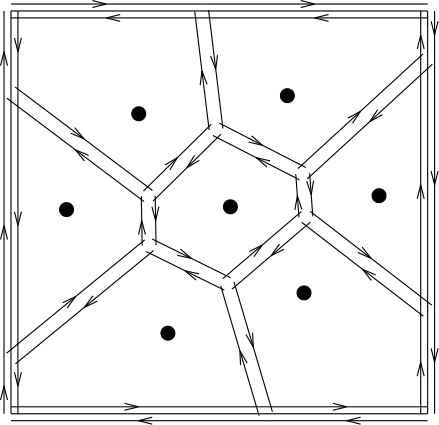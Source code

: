 <?xml version="1.0"?>
<!DOCTYPE ipe SYSTEM "ipe.dtd">
<ipe version="70218" creator="Ipe 7.2.24">
<info created="D:20220614103446" modified="D:20220614130120"/>
<ipestyle name="basic">
<symbol name="arrow/arc(spx)">
<path stroke="sym-stroke" fill="sym-stroke" pen="sym-pen">
0 0 m
-1 0.333 l
-1 -0.333 l
h
</path>
</symbol>
<symbol name="arrow/farc(spx)">
<path stroke="sym-stroke" fill="white" pen="sym-pen">
0 0 m
-1 0.333 l
-1 -0.333 l
h
</path>
</symbol>
<symbol name="arrow/ptarc(spx)">
<path stroke="sym-stroke" fill="sym-stroke" pen="sym-pen">
0 0 m
-1 0.333 l
-0.8 0 l
-1 -0.333 l
h
</path>
</symbol>
<symbol name="arrow/fptarc(spx)">
<path stroke="sym-stroke" fill="white" pen="sym-pen">
0 0 m
-1 0.333 l
-0.8 0 l
-1 -0.333 l
h
</path>
</symbol>
<symbol name="mark/circle(sx)" transformations="translations">
<path fill="sym-stroke">
0.6 0 0 0.6 0 0 e
0.4 0 0 0.4 0 0 e
</path>
</symbol>
<symbol name="mark/disk(sx)" transformations="translations">
<path fill="sym-stroke">
0.6 0 0 0.6 0 0 e
</path>
</symbol>
<symbol name="mark/fdisk(sfx)" transformations="translations">
<group>
<path fill="sym-fill">
0.5 0 0 0.5 0 0 e
</path>
<path fill="sym-stroke" fillrule="eofill">
0.6 0 0 0.6 0 0 e
0.4 0 0 0.4 0 0 e
</path>
</group>
</symbol>
<symbol name="mark/box(sx)" transformations="translations">
<path fill="sym-stroke" fillrule="eofill">
-0.6 -0.6 m
0.6 -0.6 l
0.6 0.6 l
-0.6 0.6 l
h
-0.4 -0.4 m
0.4 -0.4 l
0.4 0.4 l
-0.4 0.4 l
h
</path>
</symbol>
<symbol name="mark/square(sx)" transformations="translations">
<path fill="sym-stroke">
-0.6 -0.6 m
0.6 -0.6 l
0.6 0.6 l
-0.6 0.6 l
h
</path>
</symbol>
<symbol name="mark/fsquare(sfx)" transformations="translations">
<group>
<path fill="sym-fill">
-0.5 -0.5 m
0.5 -0.5 l
0.5 0.5 l
-0.5 0.5 l
h
</path>
<path fill="sym-stroke" fillrule="eofill">
-0.6 -0.6 m
0.6 -0.6 l
0.6 0.6 l
-0.6 0.6 l
h
-0.4 -0.4 m
0.4 -0.4 l
0.4 0.4 l
-0.4 0.4 l
h
</path>
</group>
</symbol>
<symbol name="mark/cross(sx)" transformations="translations">
<group>
<path fill="sym-stroke">
-0.43 -0.57 m
0.57 0.43 l
0.43 0.57 l
-0.57 -0.43 l
h
</path>
<path fill="sym-stroke">
-0.43 0.57 m
0.57 -0.43 l
0.43 -0.57 l
-0.57 0.43 l
h
</path>
</group>
</symbol>
<symbol name="arrow/fnormal(spx)">
<path stroke="sym-stroke" fill="white" pen="sym-pen">
0 0 m
-1 0.333 l
-1 -0.333 l
h
</path>
</symbol>
<symbol name="arrow/pointed(spx)">
<path stroke="sym-stroke" fill="sym-stroke" pen="sym-pen">
0 0 m
-1 0.333 l
-0.8 0 l
-1 -0.333 l
h
</path>
</symbol>
<symbol name="arrow/fpointed(spx)">
<path stroke="sym-stroke" fill="white" pen="sym-pen">
0 0 m
-1 0.333 l
-0.8 0 l
-1 -0.333 l
h
</path>
</symbol>
<symbol name="arrow/linear(spx)">
<path stroke="sym-stroke" pen="sym-pen">
-1 0.333 m
0 0 l
-1 -0.333 l
</path>
</symbol>
<symbol name="arrow/fdouble(spx)">
<path stroke="sym-stroke" fill="white" pen="sym-pen">
0 0 m
-1 0.333 l
-1 -0.333 l
h
-1 0 m
-2 0.333 l
-2 -0.333 l
h
</path>
</symbol>
<symbol name="arrow/double(spx)">
<path stroke="sym-stroke" fill="sym-stroke" pen="sym-pen">
0 0 m
-1 0.333 l
-1 -0.333 l
h
-1 0 m
-2 0.333 l
-2 -0.333 l
h
</path>
</symbol>
<symbol name="arrow/mid-normal(spx)">
<path stroke="sym-stroke" fill="sym-stroke" pen="sym-pen">
0.5 0 m
-0.5 0.333 l
-0.5 -0.333 l
h
</path>
</symbol>
<symbol name="arrow/mid-fnormal(spx)">
<path stroke="sym-stroke" fill="white" pen="sym-pen">
0.5 0 m
-0.5 0.333 l
-0.5 -0.333 l
h
</path>
</symbol>
<symbol name="arrow/mid-pointed(spx)">
<path stroke="sym-stroke" fill="sym-stroke" pen="sym-pen">
0.5 0 m
-0.5 0.333 l
-0.3 0 l
-0.5 -0.333 l
h
</path>
</symbol>
<symbol name="arrow/mid-fpointed(spx)">
<path stroke="sym-stroke" fill="white" pen="sym-pen">
0.5 0 m
-0.5 0.333 l
-0.3 0 l
-0.5 -0.333 l
h
</path>
</symbol>
<symbol name="arrow/mid-double(spx)">
<path stroke="sym-stroke" fill="sym-stroke" pen="sym-pen">
1 0 m
0 0.333 l
0 -0.333 l
h
0 0 m
-1 0.333 l
-1 -0.333 l
h
</path>
</symbol>
<symbol name="arrow/mid-fdouble(spx)">
<path stroke="sym-stroke" fill="white" pen="sym-pen">
1 0 m
0 0.333 l
0 -0.333 l
h
0 0 m
-1 0.333 l
-1 -0.333 l
h
</path>
</symbol>
<anglesize name="22.5 deg" value="22.5"/>
<anglesize name="30 deg" value="30"/>
<anglesize name="45 deg" value="45"/>
<anglesize name="60 deg" value="60"/>
<anglesize name="90 deg" value="90"/>
<arrowsize name="large" value="10"/>
<arrowsize name="small" value="5"/>
<arrowsize name="tiny" value="3"/>
<color name="blue" value="0 0 1"/>
<color name="brown" value="0.647 0.165 0.165"/>
<color name="darkblue" value="0 0 0.545"/>
<color name="darkcyan" value="0 0.545 0.545"/>
<color name="darkgray" value="0.663"/>
<color name="darkgreen" value="0 0.392 0"/>
<color name="darkmagenta" value="0.545 0 0.545"/>
<color name="darkorange" value="1 0.549 0"/>
<color name="darkred" value="0.545 0 0"/>
<color name="gold" value="1 0.843 0"/>
<color name="gray" value="0.745"/>
<color name="green" value="0 1 0"/>
<color name="lightblue" value="0.678 0.847 0.902"/>
<color name="lightcyan" value="0.878 1 1"/>
<color name="lightgray" value="0.827"/>
<color name="lightgreen" value="0.565 0.933 0.565"/>
<color name="lightyellow" value="1 1 0.878"/>
<color name="navy" value="0 0 0.502"/>
<color name="orange" value="1 0.647 0"/>
<color name="pink" value="1 0.753 0.796"/>
<color name="purple" value="0.627 0.125 0.941"/>
<color name="red" value="1 0 0"/>
<color name="seagreen" value="0.18 0.545 0.341"/>
<color name="turquoise" value="0.251 0.878 0.816"/>
<color name="violet" value="0.933 0.51 0.933"/>
<color name="yellow" value="1 1 0"/>
<dashstyle name="dash dot dotted" value="[4 2 1 2 1 2] 0"/>
<dashstyle name="dash dotted" value="[4 2 1 2] 0"/>
<dashstyle name="dashed" value="[4] 0"/>
<dashstyle name="dotted" value="[1 3] 0"/>
<gridsize name="10 pts (~3.5 mm)" value="10"/>
<gridsize name="14 pts (~5 mm)" value="14"/>
<gridsize name="16 pts (~6 mm)" value="16"/>
<gridsize name="20 pts (~7 mm)" value="20"/>
<gridsize name="28 pts (~10 mm)" value="28"/>
<gridsize name="32 pts (~12 mm)" value="32"/>
<gridsize name="4 pts" value="4"/>
<gridsize name="56 pts (~20 mm)" value="56"/>
<gridsize name="8 pts (~3 mm)" value="8"/>
<opacity name="10%" value="0.1"/>
<opacity name="30%" value="0.3"/>
<opacity name="50%" value="0.5"/>
<opacity name="75%" value="0.75"/>
<pen name="fat" value="1.2"/>
<pen name="heavier" value="0.8"/>
<pen name="ultrafat" value="2"/>
<symbolsize name="large" value="5"/>
<symbolsize name="small" value="2"/>
<symbolsize name="tiny" value="1.1"/>
<textsize name="Huge" value="\Huge"/>
<textsize name="LARGE" value="\LARGE"/>
<textsize name="Large" value="\Large"/>
<textsize name="footnote" value="\footnotesize"/>
<textsize name="huge" value="\huge"/>
<textsize name="large" value="\large"/>
<textsize name="small" value="\small"/>
<textsize name="tiny" value="\tiny"/>
<textstyle name="center" begin="\begin{center}" end="\end{center}"/>
<textstyle name="item" begin="\begin{itemize}\item{}" end="\end{itemize}"/>
<textstyle name="itemize" begin="\begin{itemize}" end="\end{itemize}"/>
<layout paper="1920 1080" origin="0 0" frame="1920 1080"/>
<tiling name="falling" angle="-60" step="4" width="1"/>
<tiling name="rising" angle="30" step="4" width="1"/>
</ipestyle>
<page>
<layer name="alpha"/>
<view layers="alpha" active="alpha"/>
<path layer="alpha" stroke="black">
120.59921373735025 168.58850744513984 m
118.75529638519377 173.40124770391304 l
</path>
<path layer="alpha" stroke="black">
118.11746333885034 168.2869863686866 m
118.75529638519377 173.40124770391304 l
</path>
<path layer="alpha" stroke="black">
121.3428104586072 152.10401648427936 m
116.16778231178034 194.69847892354673 l
</path>
<path layer="alpha" stroke="black">
121.87487983003712 178.8170301155928 m
123.7187971821936 174.00428985681958 l
</path>
<path layer="alpha" stroke="black">
124.35663022853703 179.11855119204603 m
123.7187971821936 174.00428985681958 l
</path>
<path layer="alpha" stroke="black">
121.13128310878017 195.30152107645327 m
126.30631125560703 152.7070586371859 l
</path>
<path layer="alpha" stroke="black">
182.03443523300606 159.50252181816177 m
179.19332031764904 155.20245600032413 l
</path>
<path layer="alpha" stroke="black">
183.72374680429945 157.65963646765994 m
179.19332031764904 155.20245600032413 l
</path>
<path layer="alpha" stroke="black">
201.68931157129336 175.82378131616468 m
156.69732906400472 134.58113068448358 l
</path>
<path layer="alpha" stroke="black">
172.9735822597053 154.58816088349022 m
175.81469717506232 158.88822670132785 l
</path>
<path layer="alpha" stroke="black">
171.2842706884119 156.43104623399205 m
175.81469717506232 158.88822670132785 l
</path>
<path layer="alpha" stroke="black">
153.318705921418 138.2669013854873 m
198.31068842870664 179.5095520171684 l
</path>
<path layer="alpha" stroke="black">
143.2958419390556 141.02190628011095 m
138.27606219763325 142.18994367146684 l
</path>
<path layer="alpha" stroke="black">
142.15561496177963 138.79707315371877 m
138.27606219763325 142.18994367146684 l
</path>
<path layer="alpha" stroke="black">
153.86779051543536 134.19918290859326 m
122.68433387983112 150.18070443434044 l
</path>
<path layer="alpha" stroke="black">
135.53673641076287 147.8076473156071 m
140.55651615218522 146.6396099242512 l
</path>
<path layer="alpha" stroke="black">
136.67696338803884 150.0324804419993 m
140.55651615218522 146.6396099242512 l
</path>
<path layer="alpha" stroke="black">
124.96478783438312 154.6303706871248 m
156.14824446998736 138.64884916137763 l
</path>
<path layer="alpha" stroke="black">
116.06446675736672 143.0066415043388 m
113.37966351378347 138.60728569430879 l
</path>
<path layer="alpha" stroke="black">
117.81889263931222 141.2256334120608 m
113.37966351378347 138.60728569430879 l
</path>
<path layer="alpha" stroke="black">
125.57898673905262 150.62452946845463 m
101.18034028851432 126.59004192016292 l
</path>
<path layer="alpha" stroke="black">
107.18600850630921 137.76994606883474 m
109.87081174989245 142.16930187886476 l
</path>
<path layer="alpha" stroke="black">
105.4315826243637 139.55095416111274 m
109.87081174989245 142.16930187886476 l
</path>
<path layer="alpha" stroke="black">
97.6714885246233 130.15205810471892 m
122.07013497516161 154.18654565301063 l
</path>
<path layer="alpha" stroke="black">
77.95368926151995 142.9877952036155 m
73.20833160481796 144.99878518618118 l
</path>
<path layer="alpha" stroke="black">
76.44906366305351 140.99127277488108 m
73.20833160481796 144.99878518618118 l
</path>
<path layer="alpha" stroke="black">
97.92128880810236 126.37452758370652 m
48.495374401533546 163.62304278865585 l
</path>
<path layer="alpha" stroke="black">
71.47222514504885 151.00282002621566 m
76.21758280175086 148.99183004364994 l
</path>
<path layer="alpha" stroke="black">
72.9768507435153 152.99934245495007 m
76.21758280175086 148.99183004364994 l
</path>
<path layer="alpha" stroke="black">
51.504625598466454 167.6160876461246 m
100.93054000503525 130.3675724411753 l
</path>
<path layer="alpha" stroke="black">
156.46214606066974 133.74046028856287 m
158.0814581601419 128.84757480814307 l
</path>
<path layer="alpha" stroke="black">
158.955187710217 133.92685592591215 m
158.0814581601419 128.84757480814307 l
</path>
<path layer="alpha" stroke="black">
157.50105914225858 136.61041167233472 m
158.6618571780252 121.0847379439514 l
</path>
<path layer="alpha" stroke="black">
154.7146869605196 123.5818980530247 m
153.09537486104745 128.4747835334445 l
</path>
<path layer="alpha" stroke="black">
152.22164531097235 123.39550241567542 m
153.09537486104745 128.4747835334445 l
</path>
<path layer="alpha" stroke="black">
153.67577387893076 120.71194666925287 m
152.51497584316414 136.23762039763616 l
</path>
<path layer="alpha" stroke="black">
100.7410700234961 124.53746107339214 m
102.07562410878006 119.5593625013014 l
</path>
<path layer="alpha" stroke="black">
103.24071100863104 124.57982786975037 m
102.07562410878006 119.5593625013014 l
</path>
<path layer="alpha" stroke="black">
101.92555539170374 128.41341680879916 m
102.22569282585638 110.70530819380363 l
</path>
<path layer="alpha" stroke="black">
98.41089622379415 114.49653033649417 m
97.0763421385102 119.47462890858492 l
</path>
<path layer="alpha" stroke="black">
95.91125523865922 114.45416354013594 m
97.0763421385102 119.47462890858492 l
</path>
<path layer="alpha" stroke="black">
97.22641085558652 110.62057460108716 m
96.92627342143388 128.32868321608268 l
</path>
<path layer="alpha" stroke="black">
146.64639040365358 111.11373042050991 m
143.65801011839955 106.91467299405038 l
</path>
<path layer="alpha" stroke="black">
148.27084327666347 109.21342705963042 m
143.65801011839955 106.91467299405038 l
</path>
<path layer="alpha" stroke="black">
157.79326840148786 118.99803894572264 m
129.5227518353112 94.83130704237811 l
</path>
<path layer="alpha" stroke="black">
137.4207240871257 106.51622228934983 m
140.40910437237977 110.71527971580936 l
</path>
<path layer="alpha" stroke="black">
135.79627121411582 108.41652565022932 m
140.40910437237977 110.71527971580936 l
</path>
<path layer="alpha" stroke="black">
126.27384608929142 98.6319137641371 m
154.5443626554681 122.79864566748162 l
</path>
<path layer="alpha" stroke="black">
174.8890008042864 108.03577338707144 m
179.61141639996853 105.97148393506669 l
</path>
<path layer="alpha" stroke="black">
176.41600944001596 110.01522902598013 m
179.61141639996853 105.97148393506669 l
</path>
<path layer="alpha" stroke="black">
157.69582416420752 122.87779794551082 m
201.52700863572954 89.06516992462255 l
</path>
<path layer="alpha" stroke="black">
181.27981472419157 99.94828320524455 m
176.55739912850945 102.01257265724931 l
</path>
<path layer="alpha" stroke="black">
179.75280608846202 97.96882756633586 m
176.55739912850945 102.01257265724931 l
</path>
<path layer="alpha" stroke="black">
198.47299136427046 85.10625864680517 m
154.64180689274843 118.91888666769344 l
</path>
<path layer="alpha" stroke="black">
117.7400320288393 100.36044472164974 m
112.70400268533737 101.45630440764404 l
</path>
<path layer="alpha" stroke="black">
116.63185931266528 98.11947322894227 m
112.70400268533737 101.45630440764404 l
</path>
<path layer="alpha" stroke="black">
126.7901262461273 94.49063891055015 m
98.61787912454744 108.42196990473794 l
</path>
<path layer="alpha" stroke="black">
109.88431877418347 107.03410707905326 m
114.92034811768539 105.93824739305896 l
</path>
<path layer="alpha" stroke="black">
110.99249149035748 109.27507857176073 m
114.92034811768539 105.93824739305896 l
</path>
<path layer="alpha" stroke="black">
100.83422455689546 112.90391289015285 m
129.00647167847532 98.97258189596506 l
</path>
<path layer="alpha" stroke="black">
79.52166822399529 92.47411207794681 m
76.44848460644538 88.33671646562945 l
</path>
<path layer="alpha" stroke="black">
81.10712691007994 90.54115559765069 m
76.44848460644538 88.33671646562945 l
</path>
<path layer="alpha" stroke="black">
101.3115105268061 108.72998491714928 m
51.58545868608464 67.94344801410963 l
</path>
<path layer="alpha" stroke="black">
70.20438361672618 88.06523381390433 m
73.27756723427609 92.20262942622168 l
</path>
<path layer="alpha" stroke="black">
68.61892493064153 89.99819029420046 m
73.27756723427609 92.20262942622168 l
</path>
<path layer="alpha" stroke="black">
48.41454131391536 71.80936097470186 m
98.1405931546368 112.5958978777415 l
</path>
<path layer="alpha" stroke="black">
134.59251501976397 78.51498298389785 m
137.20991180220017 74.07519311462558 l
</path>
<path layer="alpha" stroke="black">
136.98975693264927 79.22437089689461 m
137.20991180220017 74.07519311462558 l
</path>
<path layer="alpha" stroke="black">
130.29554087518665 97.44099831625438 m
144.1242827292137 50.709387912996775 l
</path>
<path layer="alpha" stroke="black">
135.0328247588657 68.21662741935975 m
132.4154279764295 72.65641728863203 l
</path>
<path layer="alpha" stroke="black">
132.6355828459804 67.50723950636299 m
132.4154279764295 72.65641728863203 l
</path>
<path layer="alpha" stroke="black">
139.32979890344302 49.290612087003225 m
125.50105704941599 96.02222249026083 l
</path>
<path layer="alpha" stroke="black">
90.86352040816418 51.25 m
95.86352040816418 52.5 l
</path>
<path layer="alpha" stroke="black">
90.86352040816418 53.75 m
95.86352040816418 52.5 l
</path>
<path layer="alpha" stroke="black">
50 52.5 m
141.72704081632835 52.5 l
</path>
<path layer="alpha" stroke="black">
100.86352040816418 48.75 m
95.86352040816418 47.5 l
</path>
<path layer="alpha" stroke="black">
100.86352040816418 46.25 m
95.86352040816418 47.5 l
</path>
<path layer="alpha" stroke="black">
141.72704081632835 47.5 m
50 47.5 l
</path>
<path layer="alpha" stroke="black">
165.86352040816416 51.25 m
170.86352040816416 52.5 l
</path>
<path layer="alpha" stroke="black">
165.86352040816416 53.75 m
170.86352040816416 52.5 l
</path>
<path layer="alpha" stroke="black">
141.72704081632835 52.5 m
200 52.5 l
</path>
<path layer="alpha" stroke="black">
175.86352040816416 48.75 m
170.86352040816416 47.5 l
</path>
<path layer="alpha" stroke="black">
175.86352040816416 46.25 m
170.86352040816416 47.5 l
</path>
<path layer="alpha" stroke="black">
200 47.5 m
141.72704081632835 47.5 l
</path>
<path layer="alpha" stroke="black">
198.75 63.54285714285693 m
197.5 68.54285714285693 l
</path>
<path layer="alpha" stroke="black">
196.25 63.54285714285693 m
197.5 68.54285714285693 l
</path>
<path layer="alpha" stroke="black">
197.5 50 m
197.5 87.08571428571386 l
</path>
<path layer="alpha" stroke="black">
201.25 73.54285714285693 m
202.5 68.54285714285693 l
</path>
<path layer="alpha" stroke="black">
203.75 73.54285714285693 m
202.5 68.54285714285693 l
</path>
<path layer="alpha" stroke="black">
202.5 87.08571428571386 m
202.5 50 l
</path>
<path layer="alpha" stroke="black">
198.75 127.3761904761902 m
197.5 132.3761904761902 l
</path>
<path layer="alpha" stroke="black">
196.25 127.3761904761902 m
197.5 132.3761904761902 l
</path>
<path layer="alpha" stroke="black">
197.5 87.08571428571386 m
197.5 177.66666666666654 l
</path>
<path layer="alpha" stroke="black">
201.25 137.3761904761902 m
202.5 132.3761904761902 l
</path>
<path layer="alpha" stroke="black">
203.75 137.3761904761902 m
202.5 132.3761904761902 l
</path>
<path layer="alpha" stroke="black">
202.5 177.66666666666654 m
202.5 87.08571428571386 l
</path>
<path layer="alpha" stroke="black">
198.75 181.33333333333326 m
197.5 186.33333333333326 l
</path>
<path layer="alpha" stroke="black">
196.25 181.33333333333326 m
197.5 186.33333333333326 l
</path>
<path layer="alpha" stroke="black">
197.5 177.66666666666654 m
197.5 195 l
</path>
<path layer="alpha" stroke="black">
201.25 191.3333333333333 m
202.5 186.3333333333333 l
</path>
<path layer="alpha" stroke="black">
203.75 191.3333333333333 m
202.5 186.3333333333333 l
</path>
<path layer="alpha" stroke="black">
202.5 195 m
202.5 177.66666666666654 l
</path>
<path layer="alpha" stroke="black">
164.32476635514013 193.75 m
159.32476635514013 192.5 l
</path>
<path layer="alpha" stroke="black">
164.32476635514013 191.25 m
159.32476635514013 192.5 l
</path>
<path layer="alpha" stroke="black">
200 192.5 m
118.64953271028025 192.5 l
</path>
<path layer="alpha" stroke="black">
154.32476635514013 196.25 m
159.32476635514013 197.5 l
</path>
<path layer="alpha" stroke="black">
154.32476635514013 198.75 m
159.32476635514013 197.5 l
</path>
<path layer="alpha" stroke="black">
118.64953271028025 197.5 m
200 197.5 l
</path>
<path layer="alpha" stroke="black">
89.32476635514013 193.75 m
84.32476635514013 192.5 l
</path>
<path layer="alpha" stroke="black">
89.32476635514013 191.25 m
84.32476635514013 192.5 l
</path>
<path layer="alpha" stroke="black">
118.64953271028025 192.5 m
50 192.5 l
</path>
<path layer="alpha" stroke="black">
79.32476635514013 196.25 m
84.32476635514013 197.5 l
</path>
<path layer="alpha" stroke="black">
79.32476635514013 198.75 m
84.32476635514013 197.5 l
</path>
<path layer="alpha" stroke="black">
50 197.5 m
118.64953271028025 197.5 l
</path>
<path layer="alpha" stroke="black">
51.25 185.30978260869512 m
52.5 180.30978260869512 l
</path>
<path layer="alpha" stroke="black">
53.75 185.30978260869512 m
52.5 180.30978260869512 l
</path>
<path layer="alpha" stroke="black">
52.5 195 m
52.5 165.61956521739023 l
</path>
<path layer="alpha" stroke="black">
48.75 175.30978260869512 m
47.5 180.30978260869512 l
</path>
<path layer="alpha" stroke="black">
46.25 175.30978260869512 m
47.5 180.30978260869512 l
</path>
<path layer="alpha" stroke="black">
47.5 165.61956521739023 m
47.5 195 l
</path>
<path layer="alpha" stroke="black">
51.25 122.74798485589798 m
52.5 117.74798485589798 l
</path>
<path layer="alpha" stroke="black">
53.75 122.74798485589798 m
52.5 117.74798485589798 l
</path>
<path layer="alpha" stroke="black">
52.5 165.61956521739023 m
52.5 69.87640449440575 l
</path>
<path layer="alpha" stroke="black">
48.75 112.74798485589798 m
47.5 117.74798485589798 l
</path>
<path layer="alpha" stroke="black">
46.25 112.74798485589798 m
47.5 117.74798485589798 l
</path>
<path layer="alpha" stroke="black">
47.5 69.87640449440575 m
47.5 165.61956521739023 l
</path>
<path layer="alpha" stroke="black">
51.25 64.93820224720287 m
52.5 59.938202247202874 l
</path>
<path layer="alpha" stroke="black">
53.75 64.93820224720287 m
52.5 59.938202247202874 l
</path>
<path layer="alpha" stroke="black">
52.5 69.87640449440575 m
52.5 50 l
</path>
<path layer="alpha" stroke="black">
48.75 54.938202247202874 m
47.5 59.938202247202874 l
</path>
<path layer="alpha" stroke="black">
46.25 54.938202247202874 m
47.5 59.938202247202874 l
</path>
<path layer="alpha" stroke="black">
47.5 50 m
47.5 69.87640449440575 l
</path>
<path layer="alpha" stroke="black">
50 50 m
200 50 l
</path>
<path layer="alpha" stroke="black">
200 50 m
200 195 l
</path>
<path layer="alpha" stroke="black">
200 195 m
50 195 l
</path>
<path layer="alpha" stroke="black">
50 195 m
50 50 l
</path>
<path layer="alpha" stroke="black" fill="black">
2.5 0 0 2.5 96 158 e
</path>
<path layer="alpha" stroke="black" fill="black">
2.5 0 0 2.5 70 123.5 e
</path>
<path layer="alpha" stroke="black" fill="black">
2.5 0 0 2.5 129 124.5 e
</path>
<path layer="alpha" stroke="black" fill="black">
2.5 0 0 2.5 155.5 93.5 e
</path>
<path layer="alpha" stroke="black" fill="black">
2.5 0 0 2.5 182.5 128.5 e
</path>
<path layer="alpha" stroke="black" fill="black">
2.5 0 0 2.5 149.5 164.5 e
</path>
<path layer="alpha" stroke="black" fill="black">
2.5 0 0 2.5 106.5 79 e
</path>
</page>
</ipe>
